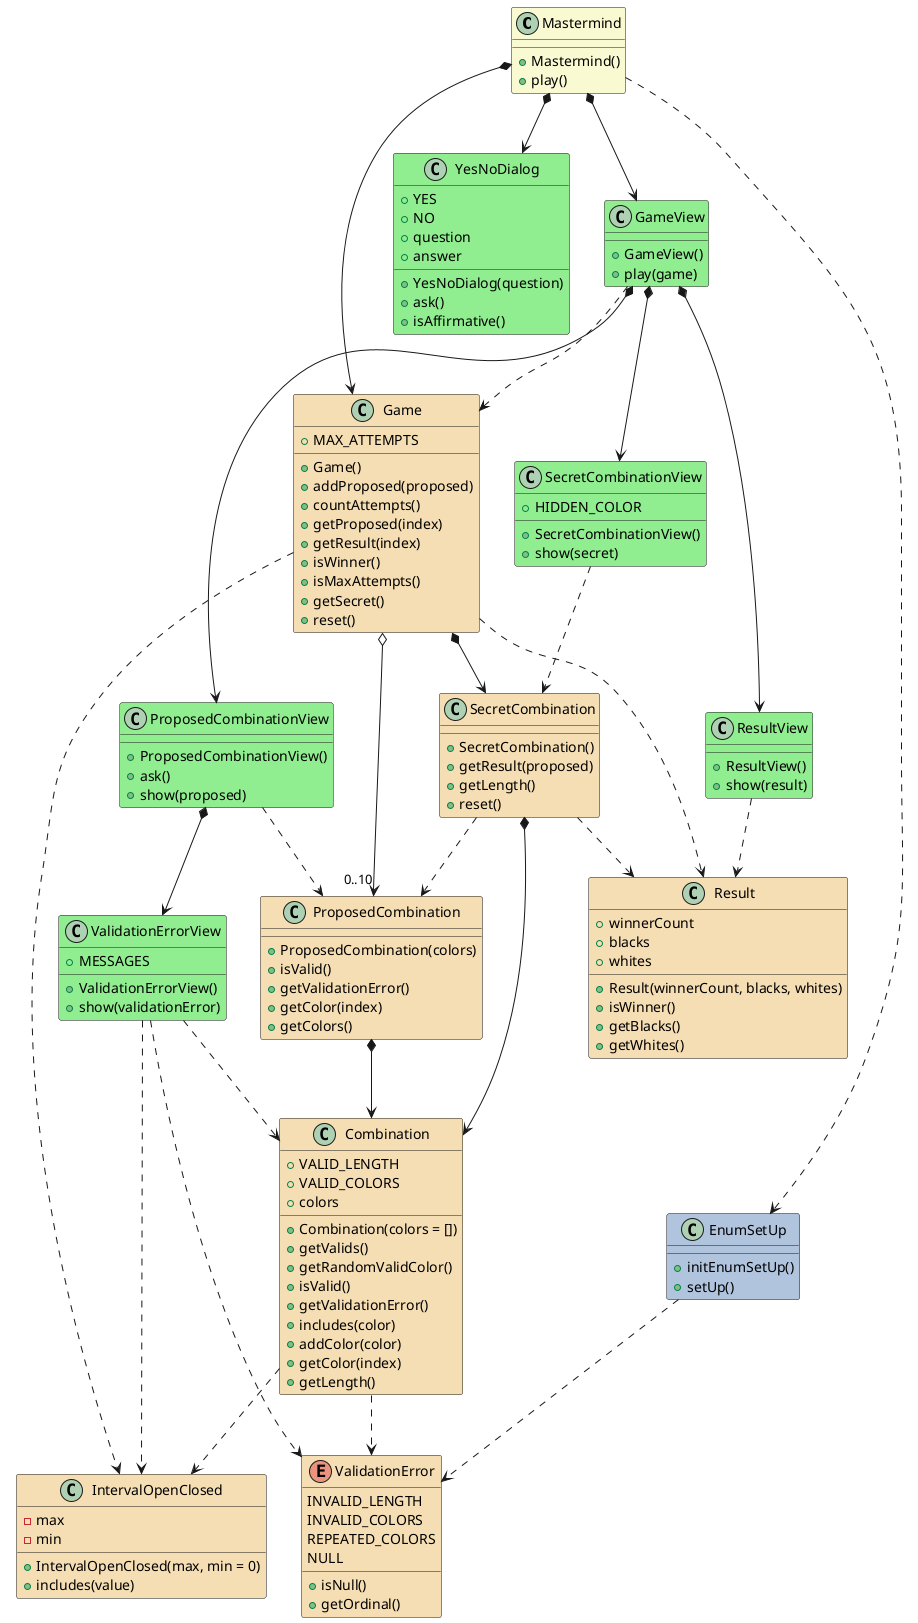 @startuml analysis

class Mastermind #LightGoldenRodYellow {  

    + Mastermind()
    + play()    
}
Mastermind *--> GameView
Mastermind *--> YesNoDialog
Mastermind *--> Game
Mastermind ..> EnumSetUp

class GameView #LightGreen {

    + GameView()
    + play(game)
}
GameView *--> SecretCombinationView
GameView *--> ProposedCombinationView
GameView *--> ResultView
GameView ..> Game


class SecretCombinationView #LightGreen {
    + HIDDEN_COLOR
    
    + SecretCombinationView()
    + show(secret)
}
SecretCombinationView ..> SecretCombination

class ProposedCombinationView #LightGreen {
    
    + ProposedCombinationView()
    + ask()
    + show(proposed)
}
ProposedCombinationView *--> ValidationErrorView
ProposedCombinationView ..> ProposedCombination

class ValidationErrorView #LightGreen {

    + MESSAGES
    
    + ValidationErrorView()
    + show(validationError)
}
ValidationErrorView ..> ValidationError
ValidationErrorView ..> Combination
ValidationErrorView ..> IntervalOpenClosed

class ResultView #LightGreen {
    
    + ResultView()
    + show(result)
}
ResultView ..> Result

class Game #Wheat{
    + MAX_ATTEMPTS

    + Game()
    + addProposed(proposed)
    + countAttempts()    
    + getProposed(index)
    + getResult(index)
    + isWinner()
    + isMaxAttempts()    
    + getSecret()    
    + reset()    
}
Game *--> SecretCombination
Game o--> "0..10" ProposedCombination
Game .down.> Result
Game ..> IntervalOpenClosed

class SecretCombination #Wheat{
    
    + SecretCombination()    
    + getResult(proposed)
    + getLength()     
    + reset()

}
SecretCombination *-down-> Combination
SecretCombination .down.> ProposedCombination
SecretCombination .down.> Result

class Result #Wheat{
    + winnerCount
    + blacks
    + whites

    + Result(winnerCount, blacks, whites)
    + isWinner()
    + getBlacks()    
    + getWhites()    
}

class Combination #Wheat{
    + VALID_LENGTH
    + VALID_COLORS    
    + colors

    + Combination(colors = [])
    + getValids()
    + getRandomValidColor()
    + isValid()    
    + getValidationError()
    + includes(color)    
    + addColor(color)          
    + getColor(index)
    + getLength() 
}
Combination .down.> ValidationError
Combination ..> IntervalOpenClosed

enum ValidationError #Wheat{    
    INVALID_LENGTH
    INVALID_COLORS
    REPEATED_COLORS
    NULL

    + isNull()
    + getOrdinal()
}

class ProposedCombination #Wheat{

    + ProposedCombination(colors)
    + isValid()         
    + getValidationError()
    + getColor(index)   
    + getColors()   
}
ProposedCombination *-down-> Combination 



class YesNoDialog #LightGreen {
    + YES
    + NO
    + question
    + answer    

    + YesNoDialog(question)
    + ask()
    + isAffirmative()
}

class EnumSetUp #LightSteelBlue {
    + initEnumSetUp()
    + setUp()
}
EnumSetUp ..> ValidationError

class IntervalOpenClosed #Wheat{
    - max
    - min

    + IntervalOpenClosed(max, min = 0)
    + includes(value)
}

@enduml